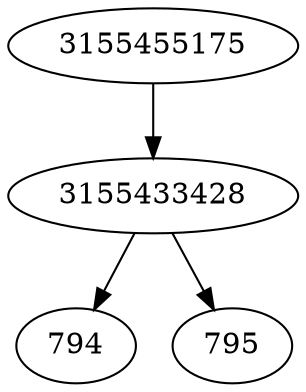 strict digraph  {
794;
795;
3155433428;
3155455175;
3155433428 -> 794;
3155433428 -> 795;
3155455175 -> 3155433428;
}
